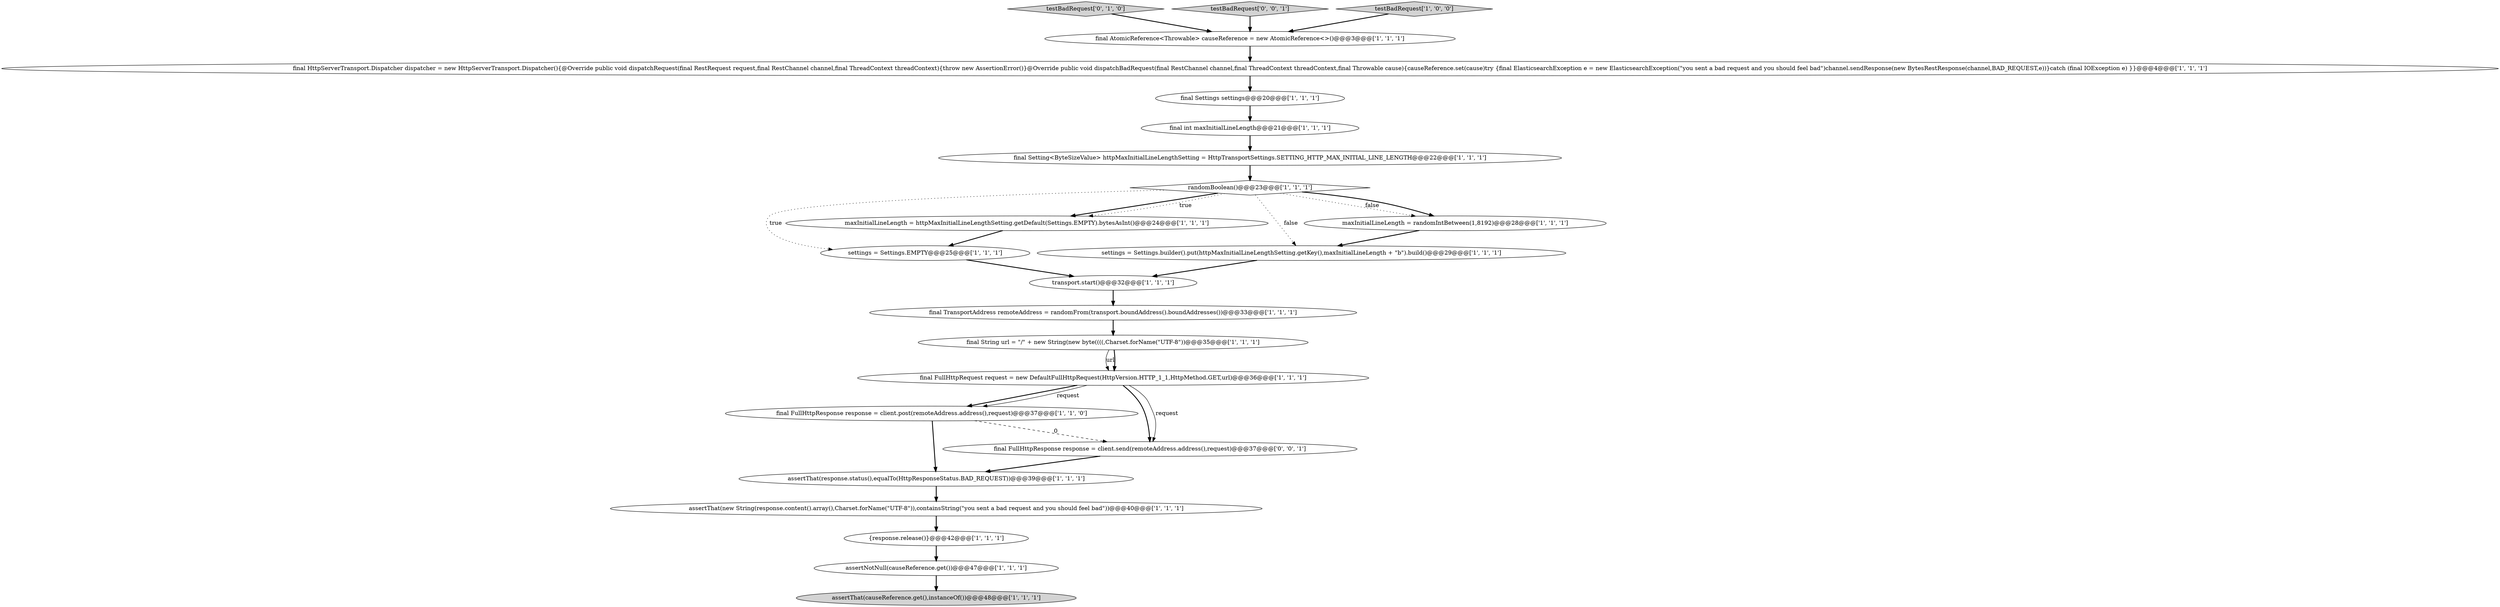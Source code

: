digraph {
23 [style = filled, label = "final FullHttpResponse response = client.send(remoteAddress.address(),request)@@@37@@@['0', '0', '1']", fillcolor = white, shape = ellipse image = "AAA0AAABBB3BBB"];
4 [style = filled, label = "final Setting<ByteSizeValue> httpMaxInitialLineLengthSetting = HttpTransportSettings.SETTING_HTTP_MAX_INITIAL_LINE_LENGTH@@@22@@@['1', '1', '1']", fillcolor = white, shape = ellipse image = "AAA0AAABBB1BBB"];
13 [style = filled, label = "final FullHttpResponse response = client.post(remoteAddress.address(),request)@@@37@@@['1', '1', '0']", fillcolor = white, shape = ellipse image = "AAA0AAABBB1BBB"];
6 [style = filled, label = "{response.release()}@@@42@@@['1', '1', '1']", fillcolor = white, shape = ellipse image = "AAA0AAABBB1BBB"];
15 [style = filled, label = "randomBoolean()@@@23@@@['1', '1', '1']", fillcolor = white, shape = diamond image = "AAA0AAABBB1BBB"];
8 [style = filled, label = "assertThat(response.status(),equalTo(HttpResponseStatus.BAD_REQUEST))@@@39@@@['1', '1', '1']", fillcolor = white, shape = ellipse image = "AAA0AAABBB1BBB"];
10 [style = filled, label = "assertNotNull(causeReference.get())@@@47@@@['1', '1', '1']", fillcolor = white, shape = ellipse image = "AAA0AAABBB1BBB"];
11 [style = filled, label = "transport.start()@@@32@@@['1', '1', '1']", fillcolor = white, shape = ellipse image = "AAA0AAABBB1BBB"];
18 [style = filled, label = "assertThat(new String(response.content().array(),Charset.forName(\"UTF-8\")),containsString(\"you sent a bad request and you should feel bad\"))@@@40@@@['1', '1', '1']", fillcolor = white, shape = ellipse image = "AAA0AAABBB1BBB"];
9 [style = filled, label = "settings = Settings.EMPTY@@@25@@@['1', '1', '1']", fillcolor = white, shape = ellipse image = "AAA0AAABBB1BBB"];
21 [style = filled, label = "testBadRequest['0', '1', '0']", fillcolor = lightgray, shape = diamond image = "AAA0AAABBB2BBB"];
20 [style = filled, label = "final HttpServerTransport.Dispatcher dispatcher = new HttpServerTransport.Dispatcher(){@Override public void dispatchRequest(final RestRequest request,final RestChannel channel,final ThreadContext threadContext){throw new AssertionError()}@Override public void dispatchBadRequest(final RestChannel channel,final ThreadContext threadContext,final Throwable cause){causeReference.set(cause)try {final ElasticsearchException e = new ElasticsearchException(\"you sent a bad request and you should feel bad\")channel.sendResponse(new BytesRestResponse(channel,BAD_REQUEST,e))}catch (final IOException e) }}@@@4@@@['1', '1', '1']", fillcolor = white, shape = ellipse image = "AAA0AAABBB1BBB"];
22 [style = filled, label = "testBadRequest['0', '0', '1']", fillcolor = lightgray, shape = diamond image = "AAA0AAABBB3BBB"];
7 [style = filled, label = "final TransportAddress remoteAddress = randomFrom(transport.boundAddress().boundAddresses())@@@33@@@['1', '1', '1']", fillcolor = white, shape = ellipse image = "AAA0AAABBB1BBB"];
5 [style = filled, label = "maxInitialLineLength = randomIntBetween(1,8192)@@@28@@@['1', '1', '1']", fillcolor = white, shape = ellipse image = "AAA0AAABBB1BBB"];
1 [style = filled, label = "settings = Settings.builder().put(httpMaxInitialLineLengthSetting.getKey(),maxInitialLineLength + \"b\").build()@@@29@@@['1', '1', '1']", fillcolor = white, shape = ellipse image = "AAA0AAABBB1BBB"];
0 [style = filled, label = "final String url = \"/\" + new String(new byte((((,Charset.forName(\"UTF-8\"))@@@35@@@['1', '1', '1']", fillcolor = white, shape = ellipse image = "AAA0AAABBB1BBB"];
16 [style = filled, label = "final int maxInitialLineLength@@@21@@@['1', '1', '1']", fillcolor = white, shape = ellipse image = "AAA0AAABBB1BBB"];
2 [style = filled, label = "maxInitialLineLength = httpMaxInitialLineLengthSetting.getDefault(Settings.EMPTY).bytesAsInt()@@@24@@@['1', '1', '1']", fillcolor = white, shape = ellipse image = "AAA0AAABBB1BBB"];
14 [style = filled, label = "testBadRequest['1', '0', '0']", fillcolor = lightgray, shape = diamond image = "AAA0AAABBB1BBB"];
12 [style = filled, label = "final FullHttpRequest request = new DefaultFullHttpRequest(HttpVersion.HTTP_1_1,HttpMethod.GET,url)@@@36@@@['1', '1', '1']", fillcolor = white, shape = ellipse image = "AAA0AAABBB1BBB"];
19 [style = filled, label = "assertThat(causeReference.get(),instanceOf())@@@48@@@['1', '1', '1']", fillcolor = lightgray, shape = ellipse image = "AAA0AAABBB1BBB"];
17 [style = filled, label = "final Settings settings@@@20@@@['1', '1', '1']", fillcolor = white, shape = ellipse image = "AAA0AAABBB1BBB"];
3 [style = filled, label = "final AtomicReference<Throwable> causeReference = new AtomicReference<>()@@@3@@@['1', '1', '1']", fillcolor = white, shape = ellipse image = "AAA0AAABBB1BBB"];
21->3 [style = bold, label=""];
9->11 [style = bold, label=""];
14->3 [style = bold, label=""];
16->4 [style = bold, label=""];
15->5 [style = dotted, label="false"];
5->1 [style = bold, label=""];
22->3 [style = bold, label=""];
15->1 [style = dotted, label="false"];
12->23 [style = bold, label=""];
15->2 [style = bold, label=""];
3->20 [style = bold, label=""];
12->23 [style = solid, label="request"];
12->13 [style = bold, label=""];
10->19 [style = bold, label=""];
1->11 [style = bold, label=""];
11->7 [style = bold, label=""];
8->18 [style = bold, label=""];
6->10 [style = bold, label=""];
13->23 [style = dashed, label="0"];
2->9 [style = bold, label=""];
0->12 [style = solid, label="url"];
12->13 [style = solid, label="request"];
0->12 [style = bold, label=""];
15->2 [style = dotted, label="true"];
23->8 [style = bold, label=""];
7->0 [style = bold, label=""];
15->5 [style = bold, label=""];
20->17 [style = bold, label=""];
15->9 [style = dotted, label="true"];
13->8 [style = bold, label=""];
4->15 [style = bold, label=""];
17->16 [style = bold, label=""];
18->6 [style = bold, label=""];
}
